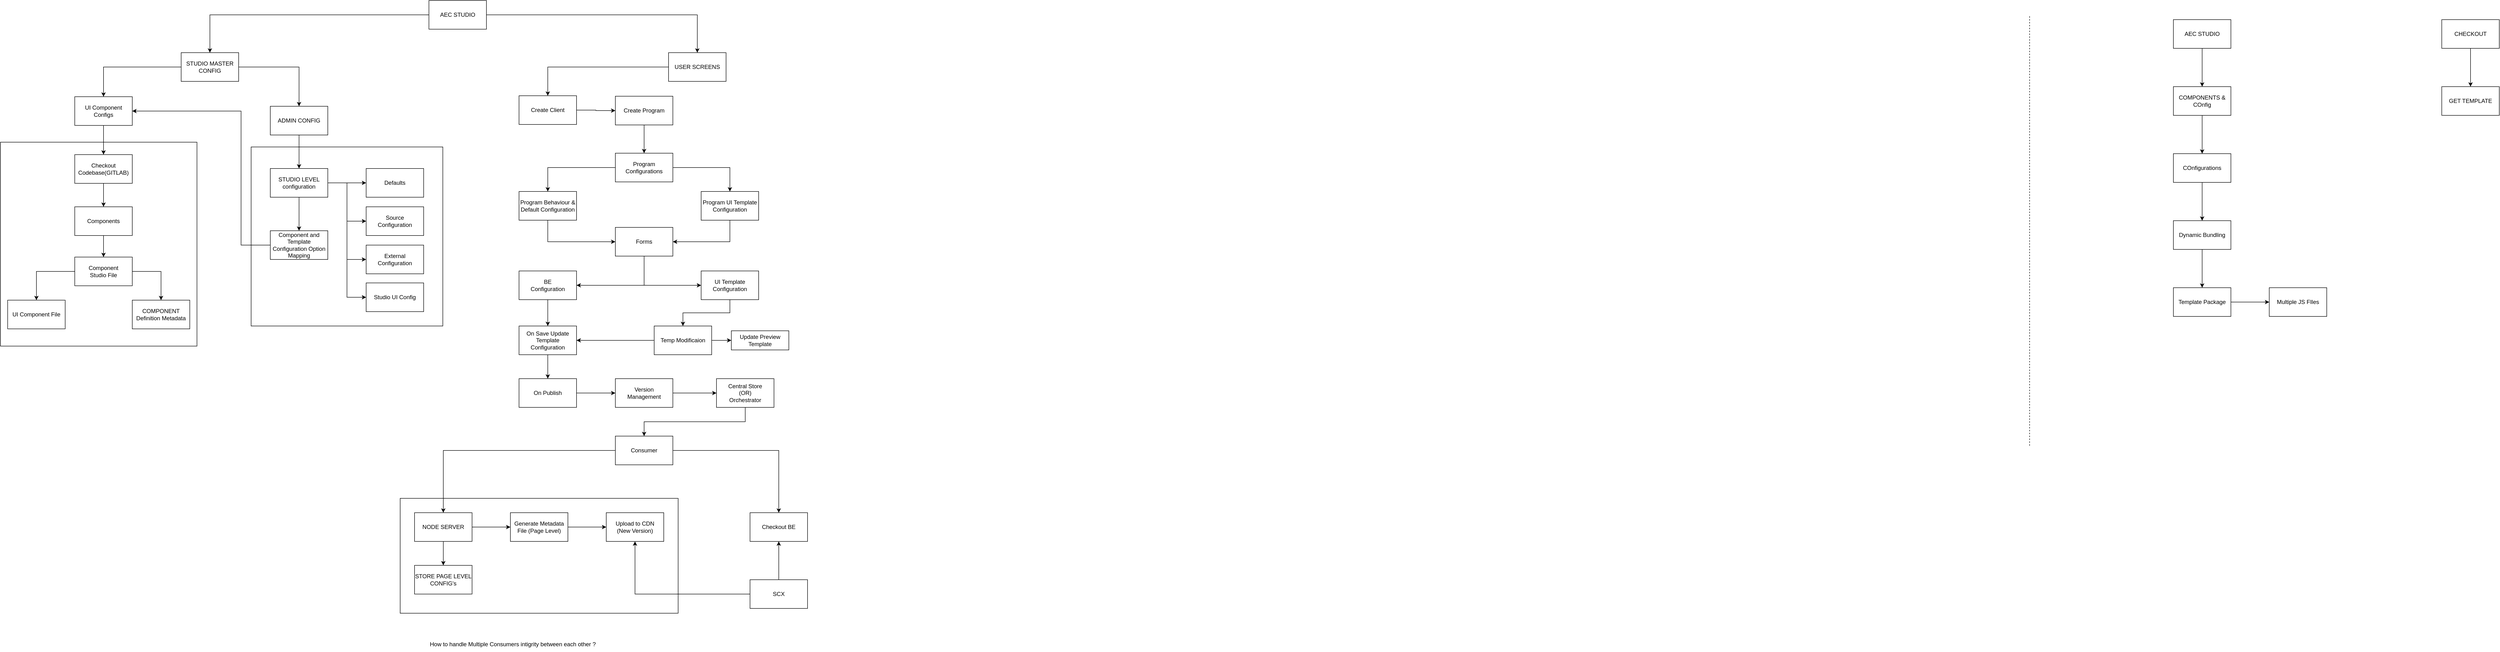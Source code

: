 <mxfile version="24.8.4">
  <diagram name="Page-1" id="eFFTu6mvz3FdUYuAF4Hl">
    <mxGraphModel dx="2836" dy="1209" grid="1" gridSize="10" guides="1" tooltips="1" connect="1" arrows="1" fold="1" page="1" pageScale="1" pageWidth="827" pageHeight="1169" math="0" shadow="0">
      <root>
        <mxCell id="0" />
        <mxCell id="1" parent="0" />
        <mxCell id="LcsfKCeP-2uFJm8OlEsS-105" value="" style="rounded=0;whiteSpace=wrap;html=1;fillColor=none;" vertex="1" parent="1">
          <mxGeometry x="430" y="1090" width="580" height="240" as="geometry" />
        </mxCell>
        <mxCell id="LcsfKCeP-2uFJm8OlEsS-44" value="" style="rounded=0;whiteSpace=wrap;html=1;fillColor=none;" vertex="1" parent="1">
          <mxGeometry x="119" y="356" width="400" height="374" as="geometry" />
        </mxCell>
        <mxCell id="LcsfKCeP-2uFJm8OlEsS-31" value="" style="rounded=0;whiteSpace=wrap;html=1;fillColor=none;" vertex="1" parent="1">
          <mxGeometry x="-404" y="346" width="410" height="426" as="geometry" />
        </mxCell>
        <mxCell id="LcsfKCeP-2uFJm8OlEsS-10" style="edgeStyle=orthogonalEdgeStyle;rounded=0;orthogonalLoop=1;jettySize=auto;html=1;entryX=0.5;entryY=0;entryDx=0;entryDy=0;" edge="1" parent="1" source="LcsfKCeP-2uFJm8OlEsS-1" target="LcsfKCeP-2uFJm8OlEsS-2">
          <mxGeometry relative="1" as="geometry" />
        </mxCell>
        <mxCell id="LcsfKCeP-2uFJm8OlEsS-39" style="edgeStyle=orthogonalEdgeStyle;rounded=0;orthogonalLoop=1;jettySize=auto;html=1;" edge="1" parent="1" source="LcsfKCeP-2uFJm8OlEsS-33">
          <mxGeometry relative="1" as="geometry">
            <mxPoint x="219" y="401" as="targetPoint" />
          </mxGeometry>
        </mxCell>
        <mxCell id="LcsfKCeP-2uFJm8OlEsS-1" value="STUDIO MASTER CONFIG" style="rounded=0;whiteSpace=wrap;html=1;" vertex="1" parent="1">
          <mxGeometry x="-27" y="159" width="120" height="60" as="geometry" />
        </mxCell>
        <mxCell id="LcsfKCeP-2uFJm8OlEsS-5" value="" style="edgeStyle=orthogonalEdgeStyle;rounded=0;orthogonalLoop=1;jettySize=auto;html=1;" edge="1" parent="1" source="LcsfKCeP-2uFJm8OlEsS-2" target="LcsfKCeP-2uFJm8OlEsS-4">
          <mxGeometry relative="1" as="geometry" />
        </mxCell>
        <mxCell id="LcsfKCeP-2uFJm8OlEsS-2" value="UI Component Configs" style="rounded=0;whiteSpace=wrap;html=1;" vertex="1" parent="1">
          <mxGeometry x="-249" y="251" width="120" height="60" as="geometry" />
        </mxCell>
        <mxCell id="LcsfKCeP-2uFJm8OlEsS-7" value="" style="edgeStyle=orthogonalEdgeStyle;rounded=0;orthogonalLoop=1;jettySize=auto;html=1;" edge="1" parent="1" source="LcsfKCeP-2uFJm8OlEsS-4" target="LcsfKCeP-2uFJm8OlEsS-6">
          <mxGeometry relative="1" as="geometry" />
        </mxCell>
        <mxCell id="LcsfKCeP-2uFJm8OlEsS-4" value="Checkout Codebase(GITLAB)" style="rounded=0;whiteSpace=wrap;html=1;" vertex="1" parent="1">
          <mxGeometry x="-249" y="372" width="120" height="60" as="geometry" />
        </mxCell>
        <mxCell id="LcsfKCeP-2uFJm8OlEsS-9" value="" style="edgeStyle=orthogonalEdgeStyle;rounded=0;orthogonalLoop=1;jettySize=auto;html=1;" edge="1" parent="1" source="LcsfKCeP-2uFJm8OlEsS-6" target="LcsfKCeP-2uFJm8OlEsS-8">
          <mxGeometry relative="1" as="geometry" />
        </mxCell>
        <mxCell id="LcsfKCeP-2uFJm8OlEsS-6" value="Components" style="rounded=0;whiteSpace=wrap;html=1;" vertex="1" parent="1">
          <mxGeometry x="-249" y="481" width="120" height="60" as="geometry" />
        </mxCell>
        <mxCell id="LcsfKCeP-2uFJm8OlEsS-27" value="" style="edgeStyle=orthogonalEdgeStyle;rounded=0;orthogonalLoop=1;jettySize=auto;html=1;" edge="1" parent="1" source="LcsfKCeP-2uFJm8OlEsS-8" target="LcsfKCeP-2uFJm8OlEsS-26">
          <mxGeometry relative="1" as="geometry" />
        </mxCell>
        <mxCell id="LcsfKCeP-2uFJm8OlEsS-29" style="edgeStyle=orthogonalEdgeStyle;rounded=0;orthogonalLoop=1;jettySize=auto;html=1;entryX=0.5;entryY=0;entryDx=0;entryDy=0;exitX=1;exitY=0.5;exitDx=0;exitDy=0;" edge="1" parent="1" source="LcsfKCeP-2uFJm8OlEsS-8" target="LcsfKCeP-2uFJm8OlEsS-28">
          <mxGeometry relative="1" as="geometry" />
        </mxCell>
        <mxCell id="LcsfKCeP-2uFJm8OlEsS-8" value="Component&lt;br&gt;Studio File" style="rounded=0;whiteSpace=wrap;html=1;" vertex="1" parent="1">
          <mxGeometry x="-249" y="586" width="120" height="60" as="geometry" />
        </mxCell>
        <mxCell id="LcsfKCeP-2uFJm8OlEsS-13" value="" style="edgeStyle=orthogonalEdgeStyle;rounded=0;orthogonalLoop=1;jettySize=auto;html=1;" edge="1" parent="1" source="LcsfKCeP-2uFJm8OlEsS-11" target="LcsfKCeP-2uFJm8OlEsS-12">
          <mxGeometry relative="1" as="geometry" />
        </mxCell>
        <mxCell id="LcsfKCeP-2uFJm8OlEsS-11" value="AEC STUDIO" style="rounded=0;whiteSpace=wrap;html=1;" vertex="1" parent="1">
          <mxGeometry x="4130" y="90" width="120" height="60" as="geometry" />
        </mxCell>
        <mxCell id="LcsfKCeP-2uFJm8OlEsS-15" value="" style="edgeStyle=orthogonalEdgeStyle;rounded=0;orthogonalLoop=1;jettySize=auto;html=1;" edge="1" parent="1" source="LcsfKCeP-2uFJm8OlEsS-12" target="LcsfKCeP-2uFJm8OlEsS-14">
          <mxGeometry relative="1" as="geometry" />
        </mxCell>
        <mxCell id="LcsfKCeP-2uFJm8OlEsS-12" value="COMPONENTS &amp;amp; COnfig" style="rounded=0;whiteSpace=wrap;html=1;" vertex="1" parent="1">
          <mxGeometry x="4130" y="230" width="120" height="60" as="geometry" />
        </mxCell>
        <mxCell id="LcsfKCeP-2uFJm8OlEsS-17" value="" style="edgeStyle=orthogonalEdgeStyle;rounded=0;orthogonalLoop=1;jettySize=auto;html=1;" edge="1" parent="1" source="LcsfKCeP-2uFJm8OlEsS-14" target="LcsfKCeP-2uFJm8OlEsS-16">
          <mxGeometry relative="1" as="geometry" />
        </mxCell>
        <mxCell id="LcsfKCeP-2uFJm8OlEsS-14" value="COnfigurations" style="rounded=0;whiteSpace=wrap;html=1;" vertex="1" parent="1">
          <mxGeometry x="4130" y="370" width="120" height="60" as="geometry" />
        </mxCell>
        <mxCell id="LcsfKCeP-2uFJm8OlEsS-19" value="" style="edgeStyle=orthogonalEdgeStyle;rounded=0;orthogonalLoop=1;jettySize=auto;html=1;" edge="1" parent="1" source="LcsfKCeP-2uFJm8OlEsS-16" target="LcsfKCeP-2uFJm8OlEsS-18">
          <mxGeometry relative="1" as="geometry" />
        </mxCell>
        <mxCell id="LcsfKCeP-2uFJm8OlEsS-16" value="Dynamic Bundling" style="rounded=0;whiteSpace=wrap;html=1;" vertex="1" parent="1">
          <mxGeometry x="4130" y="510" width="120" height="60" as="geometry" />
        </mxCell>
        <mxCell id="LcsfKCeP-2uFJm8OlEsS-21" value="" style="edgeStyle=orthogonalEdgeStyle;rounded=0;orthogonalLoop=1;jettySize=auto;html=1;" edge="1" parent="1" source="LcsfKCeP-2uFJm8OlEsS-18" target="LcsfKCeP-2uFJm8OlEsS-20">
          <mxGeometry relative="1" as="geometry" />
        </mxCell>
        <mxCell id="LcsfKCeP-2uFJm8OlEsS-18" value="Template Package" style="rounded=0;whiteSpace=wrap;html=1;" vertex="1" parent="1">
          <mxGeometry x="4130" y="650" width="120" height="60" as="geometry" />
        </mxCell>
        <mxCell id="LcsfKCeP-2uFJm8OlEsS-20" value="Multiple JS FIles" style="rounded=0;whiteSpace=wrap;html=1;" vertex="1" parent="1">
          <mxGeometry x="4330" y="650" width="120" height="60" as="geometry" />
        </mxCell>
        <mxCell id="LcsfKCeP-2uFJm8OlEsS-24" value="" style="edgeStyle=orthogonalEdgeStyle;rounded=0;orthogonalLoop=1;jettySize=auto;html=1;" edge="1" parent="1" source="LcsfKCeP-2uFJm8OlEsS-22" target="LcsfKCeP-2uFJm8OlEsS-23">
          <mxGeometry relative="1" as="geometry" />
        </mxCell>
        <mxCell id="LcsfKCeP-2uFJm8OlEsS-22" value="CHECKOUT" style="rounded=0;whiteSpace=wrap;html=1;" vertex="1" parent="1">
          <mxGeometry x="4690" y="90" width="120" height="60" as="geometry" />
        </mxCell>
        <mxCell id="LcsfKCeP-2uFJm8OlEsS-23" value="GET TEMPLATE" style="rounded=0;whiteSpace=wrap;html=1;" vertex="1" parent="1">
          <mxGeometry x="4690" y="230" width="120" height="60" as="geometry" />
        </mxCell>
        <mxCell id="LcsfKCeP-2uFJm8OlEsS-25" value="" style="endArrow=none;dashed=1;html=1;rounded=0;" edge="1" parent="1">
          <mxGeometry width="50" height="50" relative="1" as="geometry">
            <mxPoint x="3830" y="980" as="sourcePoint" />
            <mxPoint x="3830" y="80" as="targetPoint" />
          </mxGeometry>
        </mxCell>
        <mxCell id="LcsfKCeP-2uFJm8OlEsS-26" value="UI Component File" style="rounded=0;whiteSpace=wrap;html=1;" vertex="1" parent="1">
          <mxGeometry x="-389" y="676" width="120" height="60" as="geometry" />
        </mxCell>
        <mxCell id="LcsfKCeP-2uFJm8OlEsS-28" value="COMPONENT Definition Metadata" style="rounded=0;whiteSpace=wrap;html=1;" vertex="1" parent="1">
          <mxGeometry x="-129" y="676" width="120" height="60" as="geometry" />
        </mxCell>
        <mxCell id="LcsfKCeP-2uFJm8OlEsS-37" value="" style="edgeStyle=orthogonalEdgeStyle;rounded=0;orthogonalLoop=1;jettySize=auto;html=1;" edge="1" parent="1" source="LcsfKCeP-2uFJm8OlEsS-34" target="LcsfKCeP-2uFJm8OlEsS-36">
          <mxGeometry relative="1" as="geometry" />
        </mxCell>
        <mxCell id="LcsfKCeP-2uFJm8OlEsS-42" value="" style="edgeStyle=orthogonalEdgeStyle;rounded=0;orthogonalLoop=1;jettySize=auto;html=1;" edge="1" parent="1" source="LcsfKCeP-2uFJm8OlEsS-34" target="LcsfKCeP-2uFJm8OlEsS-41">
          <mxGeometry relative="1" as="geometry" />
        </mxCell>
        <mxCell id="LcsfKCeP-2uFJm8OlEsS-51" style="edgeStyle=orthogonalEdgeStyle;rounded=0;orthogonalLoop=1;jettySize=auto;html=1;entryX=0;entryY=0.5;entryDx=0;entryDy=0;" edge="1" parent="1" source="LcsfKCeP-2uFJm8OlEsS-34" target="LcsfKCeP-2uFJm8OlEsS-49">
          <mxGeometry relative="1" as="geometry" />
        </mxCell>
        <mxCell id="LcsfKCeP-2uFJm8OlEsS-52" style="edgeStyle=orthogonalEdgeStyle;rounded=0;orthogonalLoop=1;jettySize=auto;html=1;entryX=0;entryY=0.5;entryDx=0;entryDy=0;" edge="1" parent="1" source="LcsfKCeP-2uFJm8OlEsS-34" target="LcsfKCeP-2uFJm8OlEsS-50">
          <mxGeometry relative="1" as="geometry" />
        </mxCell>
        <mxCell id="LcsfKCeP-2uFJm8OlEsS-85" style="edgeStyle=orthogonalEdgeStyle;rounded=0;orthogonalLoop=1;jettySize=auto;html=1;entryX=0;entryY=0.5;entryDx=0;entryDy=0;" edge="1" parent="1" source="LcsfKCeP-2uFJm8OlEsS-34" target="LcsfKCeP-2uFJm8OlEsS-84">
          <mxGeometry relative="1" as="geometry" />
        </mxCell>
        <mxCell id="LcsfKCeP-2uFJm8OlEsS-34" value="STUDIO LEVEL configuration" style="rounded=0;whiteSpace=wrap;html=1;" vertex="1" parent="1">
          <mxGeometry x="159" y="401" width="120" height="60" as="geometry" />
        </mxCell>
        <mxCell id="LcsfKCeP-2uFJm8OlEsS-83" style="edgeStyle=orthogonalEdgeStyle;rounded=0;orthogonalLoop=1;jettySize=auto;html=1;entryX=1;entryY=0.5;entryDx=0;entryDy=0;" edge="1" parent="1" source="LcsfKCeP-2uFJm8OlEsS-36" target="LcsfKCeP-2uFJm8OlEsS-2">
          <mxGeometry relative="1" as="geometry">
            <Array as="points">
              <mxPoint x="98" y="561" />
              <mxPoint x="98" y="281" />
            </Array>
          </mxGeometry>
        </mxCell>
        <mxCell id="LcsfKCeP-2uFJm8OlEsS-36" value="Component and Template Configuration Option Mapping" style="rounded=0;whiteSpace=wrap;html=1;" vertex="1" parent="1">
          <mxGeometry x="159" y="531" width="120" height="60" as="geometry" />
        </mxCell>
        <mxCell id="LcsfKCeP-2uFJm8OlEsS-40" value="" style="edgeStyle=orthogonalEdgeStyle;rounded=0;orthogonalLoop=1;jettySize=auto;html=1;" edge="1" parent="1" source="LcsfKCeP-2uFJm8OlEsS-1" target="LcsfKCeP-2uFJm8OlEsS-33">
          <mxGeometry relative="1" as="geometry">
            <mxPoint x="613" y="309" as="targetPoint" />
            <mxPoint x="183" y="74" as="sourcePoint" />
          </mxGeometry>
        </mxCell>
        <mxCell id="LcsfKCeP-2uFJm8OlEsS-33" value="ADMIN CONFIG" style="rounded=0;whiteSpace=wrap;html=1;" vertex="1" parent="1">
          <mxGeometry x="159" y="271" width="120" height="60" as="geometry" />
        </mxCell>
        <mxCell id="LcsfKCeP-2uFJm8OlEsS-41" value="Defaults" style="rounded=0;whiteSpace=wrap;html=1;" vertex="1" parent="1">
          <mxGeometry x="359" y="401" width="120" height="60" as="geometry" />
        </mxCell>
        <mxCell id="LcsfKCeP-2uFJm8OlEsS-46" value="" style="edgeStyle=orthogonalEdgeStyle;rounded=0;orthogonalLoop=1;jettySize=auto;html=1;" edge="1" parent="1" source="LcsfKCeP-2uFJm8OlEsS-43" target="LcsfKCeP-2uFJm8OlEsS-45">
          <mxGeometry relative="1" as="geometry" />
        </mxCell>
        <mxCell id="LcsfKCeP-2uFJm8OlEsS-43" value="UI Template Configuration" style="rounded=0;whiteSpace=wrap;html=1;" vertex="1" parent="1">
          <mxGeometry x="1058" y="615" width="120" height="60" as="geometry" />
        </mxCell>
        <mxCell id="LcsfKCeP-2uFJm8OlEsS-48" value="" style="edgeStyle=orthogonalEdgeStyle;rounded=0;orthogonalLoop=1;jettySize=auto;html=1;" edge="1" parent="1" source="LcsfKCeP-2uFJm8OlEsS-45" target="LcsfKCeP-2uFJm8OlEsS-47">
          <mxGeometry relative="1" as="geometry" />
        </mxCell>
        <mxCell id="LcsfKCeP-2uFJm8OlEsS-77" value="" style="edgeStyle=orthogonalEdgeStyle;rounded=0;orthogonalLoop=1;jettySize=auto;html=1;" edge="1" parent="1" source="LcsfKCeP-2uFJm8OlEsS-45" target="LcsfKCeP-2uFJm8OlEsS-76">
          <mxGeometry relative="1" as="geometry" />
        </mxCell>
        <mxCell id="LcsfKCeP-2uFJm8OlEsS-45" value="Temp Modificaion" style="rounded=0;whiteSpace=wrap;html=1;" vertex="1" parent="1">
          <mxGeometry x="960" y="730" width="120" height="60" as="geometry" />
        </mxCell>
        <mxCell id="LcsfKCeP-2uFJm8OlEsS-80" value="" style="edgeStyle=orthogonalEdgeStyle;rounded=0;orthogonalLoop=1;jettySize=auto;html=1;exitX=0.5;exitY=1;exitDx=0;exitDy=0;" edge="1" parent="1" source="LcsfKCeP-2uFJm8OlEsS-47" target="LcsfKCeP-2uFJm8OlEsS-79">
          <mxGeometry relative="1" as="geometry" />
        </mxCell>
        <mxCell id="LcsfKCeP-2uFJm8OlEsS-47" value="On Save Update Template Configuration" style="rounded=0;whiteSpace=wrap;html=1;" vertex="1" parent="1">
          <mxGeometry x="678" y="730" width="120" height="60" as="geometry" />
        </mxCell>
        <mxCell id="LcsfKCeP-2uFJm8OlEsS-49" value="Source&lt;br&gt;Configuration" style="rounded=0;whiteSpace=wrap;html=1;" vertex="1" parent="1">
          <mxGeometry x="359" y="481" width="120" height="60" as="geometry" />
        </mxCell>
        <mxCell id="LcsfKCeP-2uFJm8OlEsS-50" value="External Configuration" style="rounded=0;whiteSpace=wrap;html=1;" vertex="1" parent="1">
          <mxGeometry x="359" y="561" width="120" height="60" as="geometry" />
        </mxCell>
        <mxCell id="LcsfKCeP-2uFJm8OlEsS-57" style="edgeStyle=orthogonalEdgeStyle;rounded=0;orthogonalLoop=1;jettySize=auto;html=1;entryX=0.5;entryY=0;entryDx=0;entryDy=0;" edge="1" parent="1" source="LcsfKCeP-2uFJm8OlEsS-56" target="LcsfKCeP-2uFJm8OlEsS-1">
          <mxGeometry relative="1" as="geometry" />
        </mxCell>
        <mxCell id="LcsfKCeP-2uFJm8OlEsS-59" value="" style="edgeStyle=orthogonalEdgeStyle;rounded=0;orthogonalLoop=1;jettySize=auto;html=1;" edge="1" parent="1" source="LcsfKCeP-2uFJm8OlEsS-56" target="LcsfKCeP-2uFJm8OlEsS-58">
          <mxGeometry relative="1" as="geometry" />
        </mxCell>
        <mxCell id="LcsfKCeP-2uFJm8OlEsS-56" value="AEC STUDIO" style="rounded=0;whiteSpace=wrap;html=1;" vertex="1" parent="1">
          <mxGeometry x="490" y="50" width="120" height="60" as="geometry" />
        </mxCell>
        <mxCell id="LcsfKCeP-2uFJm8OlEsS-61" value="" style="edgeStyle=orthogonalEdgeStyle;rounded=0;orthogonalLoop=1;jettySize=auto;html=1;" edge="1" parent="1" source="LcsfKCeP-2uFJm8OlEsS-58" target="LcsfKCeP-2uFJm8OlEsS-60">
          <mxGeometry relative="1" as="geometry" />
        </mxCell>
        <mxCell id="LcsfKCeP-2uFJm8OlEsS-58" value="USER SCREENS" style="rounded=0;whiteSpace=wrap;html=1;" vertex="1" parent="1">
          <mxGeometry x="990" y="159" width="120" height="60" as="geometry" />
        </mxCell>
        <mxCell id="LcsfKCeP-2uFJm8OlEsS-63" value="" style="edgeStyle=orthogonalEdgeStyle;rounded=0;orthogonalLoop=1;jettySize=auto;html=1;" edge="1" parent="1" source="LcsfKCeP-2uFJm8OlEsS-60" target="LcsfKCeP-2uFJm8OlEsS-62">
          <mxGeometry relative="1" as="geometry" />
        </mxCell>
        <mxCell id="LcsfKCeP-2uFJm8OlEsS-60" value="Create Client" style="rounded=0;whiteSpace=wrap;html=1;" vertex="1" parent="1">
          <mxGeometry x="678" y="249" width="120" height="60" as="geometry" />
        </mxCell>
        <mxCell id="LcsfKCeP-2uFJm8OlEsS-65" value="" style="edgeStyle=orthogonalEdgeStyle;rounded=0;orthogonalLoop=1;jettySize=auto;html=1;" edge="1" parent="1" source="LcsfKCeP-2uFJm8OlEsS-62" target="LcsfKCeP-2uFJm8OlEsS-64">
          <mxGeometry relative="1" as="geometry" />
        </mxCell>
        <mxCell id="LcsfKCeP-2uFJm8OlEsS-62" value="Create Program" style="rounded=0;whiteSpace=wrap;html=1;" vertex="1" parent="1">
          <mxGeometry x="879" y="250" width="120" height="60" as="geometry" />
        </mxCell>
        <mxCell id="LcsfKCeP-2uFJm8OlEsS-67" value="" style="edgeStyle=orthogonalEdgeStyle;rounded=0;orthogonalLoop=1;jettySize=auto;html=1;" edge="1" parent="1" source="LcsfKCeP-2uFJm8OlEsS-64" target="LcsfKCeP-2uFJm8OlEsS-66">
          <mxGeometry relative="1" as="geometry" />
        </mxCell>
        <mxCell id="LcsfKCeP-2uFJm8OlEsS-69" value="" style="edgeStyle=orthogonalEdgeStyle;rounded=0;orthogonalLoop=1;jettySize=auto;html=1;" edge="1" parent="1" source="LcsfKCeP-2uFJm8OlEsS-64" target="LcsfKCeP-2uFJm8OlEsS-68">
          <mxGeometry relative="1" as="geometry" />
        </mxCell>
        <mxCell id="LcsfKCeP-2uFJm8OlEsS-64" value="Program Configurations" style="rounded=0;whiteSpace=wrap;html=1;" vertex="1" parent="1">
          <mxGeometry x="879" y="369" width="120" height="60" as="geometry" />
        </mxCell>
        <mxCell id="LcsfKCeP-2uFJm8OlEsS-71" style="edgeStyle=orthogonalEdgeStyle;rounded=0;orthogonalLoop=1;jettySize=auto;html=1;entryX=0;entryY=0.5;entryDx=0;entryDy=0;exitX=0.5;exitY=1;exitDx=0;exitDy=0;" edge="1" parent="1" source="LcsfKCeP-2uFJm8OlEsS-66" target="LcsfKCeP-2uFJm8OlEsS-70">
          <mxGeometry relative="1" as="geometry" />
        </mxCell>
        <mxCell id="LcsfKCeP-2uFJm8OlEsS-66" value="Program Behaviour &amp;amp; Default Configuration" style="rounded=0;whiteSpace=wrap;html=1;" vertex="1" parent="1">
          <mxGeometry x="678" y="449" width="120" height="60" as="geometry" />
        </mxCell>
        <mxCell id="LcsfKCeP-2uFJm8OlEsS-72" style="edgeStyle=orthogonalEdgeStyle;rounded=0;orthogonalLoop=1;jettySize=auto;html=1;entryX=1;entryY=0.5;entryDx=0;entryDy=0;exitX=0.5;exitY=1;exitDx=0;exitDy=0;" edge="1" parent="1" source="LcsfKCeP-2uFJm8OlEsS-68" target="LcsfKCeP-2uFJm8OlEsS-70">
          <mxGeometry relative="1" as="geometry" />
        </mxCell>
        <mxCell id="LcsfKCeP-2uFJm8OlEsS-68" value="Program UI Template Configuration" style="rounded=0;whiteSpace=wrap;html=1;" vertex="1" parent="1">
          <mxGeometry x="1058" y="449" width="120" height="60" as="geometry" />
        </mxCell>
        <mxCell id="LcsfKCeP-2uFJm8OlEsS-73" style="edgeStyle=orthogonalEdgeStyle;rounded=0;orthogonalLoop=1;jettySize=auto;html=1;entryX=0;entryY=0.5;entryDx=0;entryDy=0;exitX=0.5;exitY=1;exitDx=0;exitDy=0;" edge="1" parent="1" source="LcsfKCeP-2uFJm8OlEsS-70" target="LcsfKCeP-2uFJm8OlEsS-43">
          <mxGeometry relative="1" as="geometry" />
        </mxCell>
        <mxCell id="LcsfKCeP-2uFJm8OlEsS-75" style="edgeStyle=orthogonalEdgeStyle;rounded=0;orthogonalLoop=1;jettySize=auto;html=1;entryX=1;entryY=0.5;entryDx=0;entryDy=0;exitX=0.5;exitY=1;exitDx=0;exitDy=0;" edge="1" parent="1" source="LcsfKCeP-2uFJm8OlEsS-70" target="LcsfKCeP-2uFJm8OlEsS-74">
          <mxGeometry relative="1" as="geometry" />
        </mxCell>
        <mxCell id="LcsfKCeP-2uFJm8OlEsS-70" value="Forms" style="rounded=0;whiteSpace=wrap;html=1;" vertex="1" parent="1">
          <mxGeometry x="879" y="524" width="120" height="60" as="geometry" />
        </mxCell>
        <mxCell id="LcsfKCeP-2uFJm8OlEsS-78" style="edgeStyle=orthogonalEdgeStyle;rounded=0;orthogonalLoop=1;jettySize=auto;html=1;entryX=0.5;entryY=0;entryDx=0;entryDy=0;" edge="1" parent="1" source="LcsfKCeP-2uFJm8OlEsS-74" target="LcsfKCeP-2uFJm8OlEsS-47">
          <mxGeometry relative="1" as="geometry" />
        </mxCell>
        <mxCell id="LcsfKCeP-2uFJm8OlEsS-74" value="BE&lt;br&gt;Configuration" style="rounded=0;whiteSpace=wrap;html=1;" vertex="1" parent="1">
          <mxGeometry x="678" y="615" width="120" height="60" as="geometry" />
        </mxCell>
        <mxCell id="LcsfKCeP-2uFJm8OlEsS-76" value="Update Preview Template" style="rounded=0;whiteSpace=wrap;html=1;" vertex="1" parent="1">
          <mxGeometry x="1121" y="740" width="120" height="40" as="geometry" />
        </mxCell>
        <mxCell id="LcsfKCeP-2uFJm8OlEsS-82" value="" style="edgeStyle=orthogonalEdgeStyle;rounded=0;orthogonalLoop=1;jettySize=auto;html=1;" edge="1" parent="1" source="LcsfKCeP-2uFJm8OlEsS-79" target="LcsfKCeP-2uFJm8OlEsS-81">
          <mxGeometry relative="1" as="geometry" />
        </mxCell>
        <mxCell id="LcsfKCeP-2uFJm8OlEsS-79" value="On Publish" style="rounded=0;whiteSpace=wrap;html=1;" vertex="1" parent="1">
          <mxGeometry x="678" y="840" width="120" height="60" as="geometry" />
        </mxCell>
        <mxCell id="LcsfKCeP-2uFJm8OlEsS-89" value="" style="edgeStyle=orthogonalEdgeStyle;rounded=0;orthogonalLoop=1;jettySize=auto;html=1;" edge="1" parent="1" source="LcsfKCeP-2uFJm8OlEsS-81" target="LcsfKCeP-2uFJm8OlEsS-88">
          <mxGeometry relative="1" as="geometry" />
        </mxCell>
        <mxCell id="LcsfKCeP-2uFJm8OlEsS-81" value="Version&lt;br&gt;Management" style="rounded=0;whiteSpace=wrap;html=1;" vertex="1" parent="1">
          <mxGeometry x="879" y="840" width="120" height="60" as="geometry" />
        </mxCell>
        <mxCell id="LcsfKCeP-2uFJm8OlEsS-84" value="Studio UI Config" style="rounded=0;whiteSpace=wrap;html=1;" vertex="1" parent="1">
          <mxGeometry x="359" y="640" width="120" height="60" as="geometry" />
        </mxCell>
        <mxCell id="LcsfKCeP-2uFJm8OlEsS-91" value="" style="edgeStyle=orthogonalEdgeStyle;rounded=0;orthogonalLoop=1;jettySize=auto;html=1;exitX=0.5;exitY=1;exitDx=0;exitDy=0;" edge="1" parent="1" source="LcsfKCeP-2uFJm8OlEsS-88" target="LcsfKCeP-2uFJm8OlEsS-90">
          <mxGeometry relative="1" as="geometry" />
        </mxCell>
        <mxCell id="LcsfKCeP-2uFJm8OlEsS-88" value="Central Store&lt;br&gt;(OR)&lt;br&gt;Orchestrator" style="rounded=0;whiteSpace=wrap;html=1;" vertex="1" parent="1">
          <mxGeometry x="1090" y="840" width="120" height="60" as="geometry" />
        </mxCell>
        <mxCell id="LcsfKCeP-2uFJm8OlEsS-97" style="edgeStyle=orthogonalEdgeStyle;rounded=0;orthogonalLoop=1;jettySize=auto;html=1;entryX=0.5;entryY=0;entryDx=0;entryDy=0;" edge="1" parent="1" source="LcsfKCeP-2uFJm8OlEsS-90" target="LcsfKCeP-2uFJm8OlEsS-92">
          <mxGeometry relative="1" as="geometry" />
        </mxCell>
        <mxCell id="LcsfKCeP-2uFJm8OlEsS-99" style="edgeStyle=orthogonalEdgeStyle;rounded=0;orthogonalLoop=1;jettySize=auto;html=1;entryX=0.5;entryY=0;entryDx=0;entryDy=0;" edge="1" parent="1" source="LcsfKCeP-2uFJm8OlEsS-90" target="LcsfKCeP-2uFJm8OlEsS-98">
          <mxGeometry relative="1" as="geometry" />
        </mxCell>
        <mxCell id="LcsfKCeP-2uFJm8OlEsS-90" value="Consumer" style="rounded=0;whiteSpace=wrap;html=1;" vertex="1" parent="1">
          <mxGeometry x="879" y="960" width="120" height="60" as="geometry" />
        </mxCell>
        <mxCell id="LcsfKCeP-2uFJm8OlEsS-94" value="" style="edgeStyle=orthogonalEdgeStyle;rounded=0;orthogonalLoop=1;jettySize=auto;html=1;" edge="1" parent="1" source="LcsfKCeP-2uFJm8OlEsS-92" target="LcsfKCeP-2uFJm8OlEsS-93">
          <mxGeometry relative="1" as="geometry" />
        </mxCell>
        <mxCell id="LcsfKCeP-2uFJm8OlEsS-107" value="" style="edgeStyle=orthogonalEdgeStyle;rounded=0;orthogonalLoop=1;jettySize=auto;html=1;" edge="1" parent="1" source="LcsfKCeP-2uFJm8OlEsS-92" target="LcsfKCeP-2uFJm8OlEsS-106">
          <mxGeometry relative="1" as="geometry" />
        </mxCell>
        <mxCell id="LcsfKCeP-2uFJm8OlEsS-92" value="NODE SERVER" style="rounded=0;whiteSpace=wrap;html=1;" vertex="1" parent="1">
          <mxGeometry x="460" y="1120" width="120" height="60" as="geometry" />
        </mxCell>
        <mxCell id="LcsfKCeP-2uFJm8OlEsS-96" value="" style="edgeStyle=orthogonalEdgeStyle;rounded=0;orthogonalLoop=1;jettySize=auto;html=1;" edge="1" parent="1" source="LcsfKCeP-2uFJm8OlEsS-93" target="LcsfKCeP-2uFJm8OlEsS-95">
          <mxGeometry relative="1" as="geometry" />
        </mxCell>
        <mxCell id="LcsfKCeP-2uFJm8OlEsS-93" value="Generate Metadata File (Page Level)" style="rounded=0;whiteSpace=wrap;html=1;" vertex="1" parent="1">
          <mxGeometry x="660" y="1120" width="120" height="60" as="geometry" />
        </mxCell>
        <mxCell id="LcsfKCeP-2uFJm8OlEsS-95" value="Upload to CDN&lt;br&gt;(New Version)" style="rounded=0;whiteSpace=wrap;html=1;" vertex="1" parent="1">
          <mxGeometry x="860" y="1120" width="120" height="60" as="geometry" />
        </mxCell>
        <mxCell id="LcsfKCeP-2uFJm8OlEsS-98" value="Checkout BE" style="rounded=0;whiteSpace=wrap;html=1;" vertex="1" parent="1">
          <mxGeometry x="1160" y="1120" width="120" height="60" as="geometry" />
        </mxCell>
        <mxCell id="LcsfKCeP-2uFJm8OlEsS-101" style="edgeStyle=orthogonalEdgeStyle;rounded=0;orthogonalLoop=1;jettySize=auto;html=1;entryX=0.5;entryY=1;entryDx=0;entryDy=0;" edge="1" parent="1" source="LcsfKCeP-2uFJm8OlEsS-100" target="LcsfKCeP-2uFJm8OlEsS-98">
          <mxGeometry relative="1" as="geometry" />
        </mxCell>
        <mxCell id="LcsfKCeP-2uFJm8OlEsS-102" style="edgeStyle=orthogonalEdgeStyle;rounded=0;orthogonalLoop=1;jettySize=auto;html=1;entryX=0.5;entryY=1;entryDx=0;entryDy=0;" edge="1" parent="1" source="LcsfKCeP-2uFJm8OlEsS-100" target="LcsfKCeP-2uFJm8OlEsS-95">
          <mxGeometry relative="1" as="geometry" />
        </mxCell>
        <mxCell id="LcsfKCeP-2uFJm8OlEsS-100" value="SCX" style="rounded=0;whiteSpace=wrap;html=1;" vertex="1" parent="1">
          <mxGeometry x="1160" y="1260" width="120" height="60" as="geometry" />
        </mxCell>
        <mxCell id="LcsfKCeP-2uFJm8OlEsS-106" value="STORE PAGE LEVEL CONFIG&#39;s" style="rounded=0;whiteSpace=wrap;html=1;" vertex="1" parent="1">
          <mxGeometry x="460" y="1230" width="120" height="60" as="geometry" />
        </mxCell>
        <mxCell id="LcsfKCeP-2uFJm8OlEsS-108" value="How to handle Multiple Consumers intigrity between each other ?" style="text;html=1;align=left;verticalAlign=middle;whiteSpace=wrap;rounded=0;" vertex="1" parent="1">
          <mxGeometry x="490" y="1380" width="700" height="30" as="geometry" />
        </mxCell>
      </root>
    </mxGraphModel>
  </diagram>
</mxfile>
